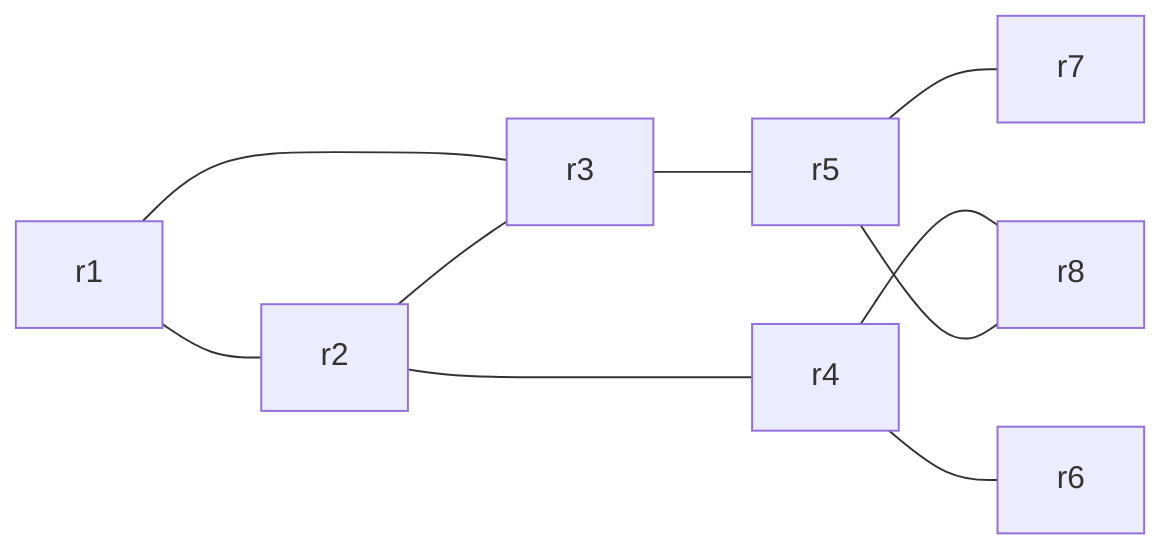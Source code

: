 graph LR
    r1 --- r2
    r1 --- r3
    r2 --- r3
    r2 --- r4
    r3 --- r5
    r4 --- r6
    r4 --- r8
    r5 --- r7
    r5 --- r8